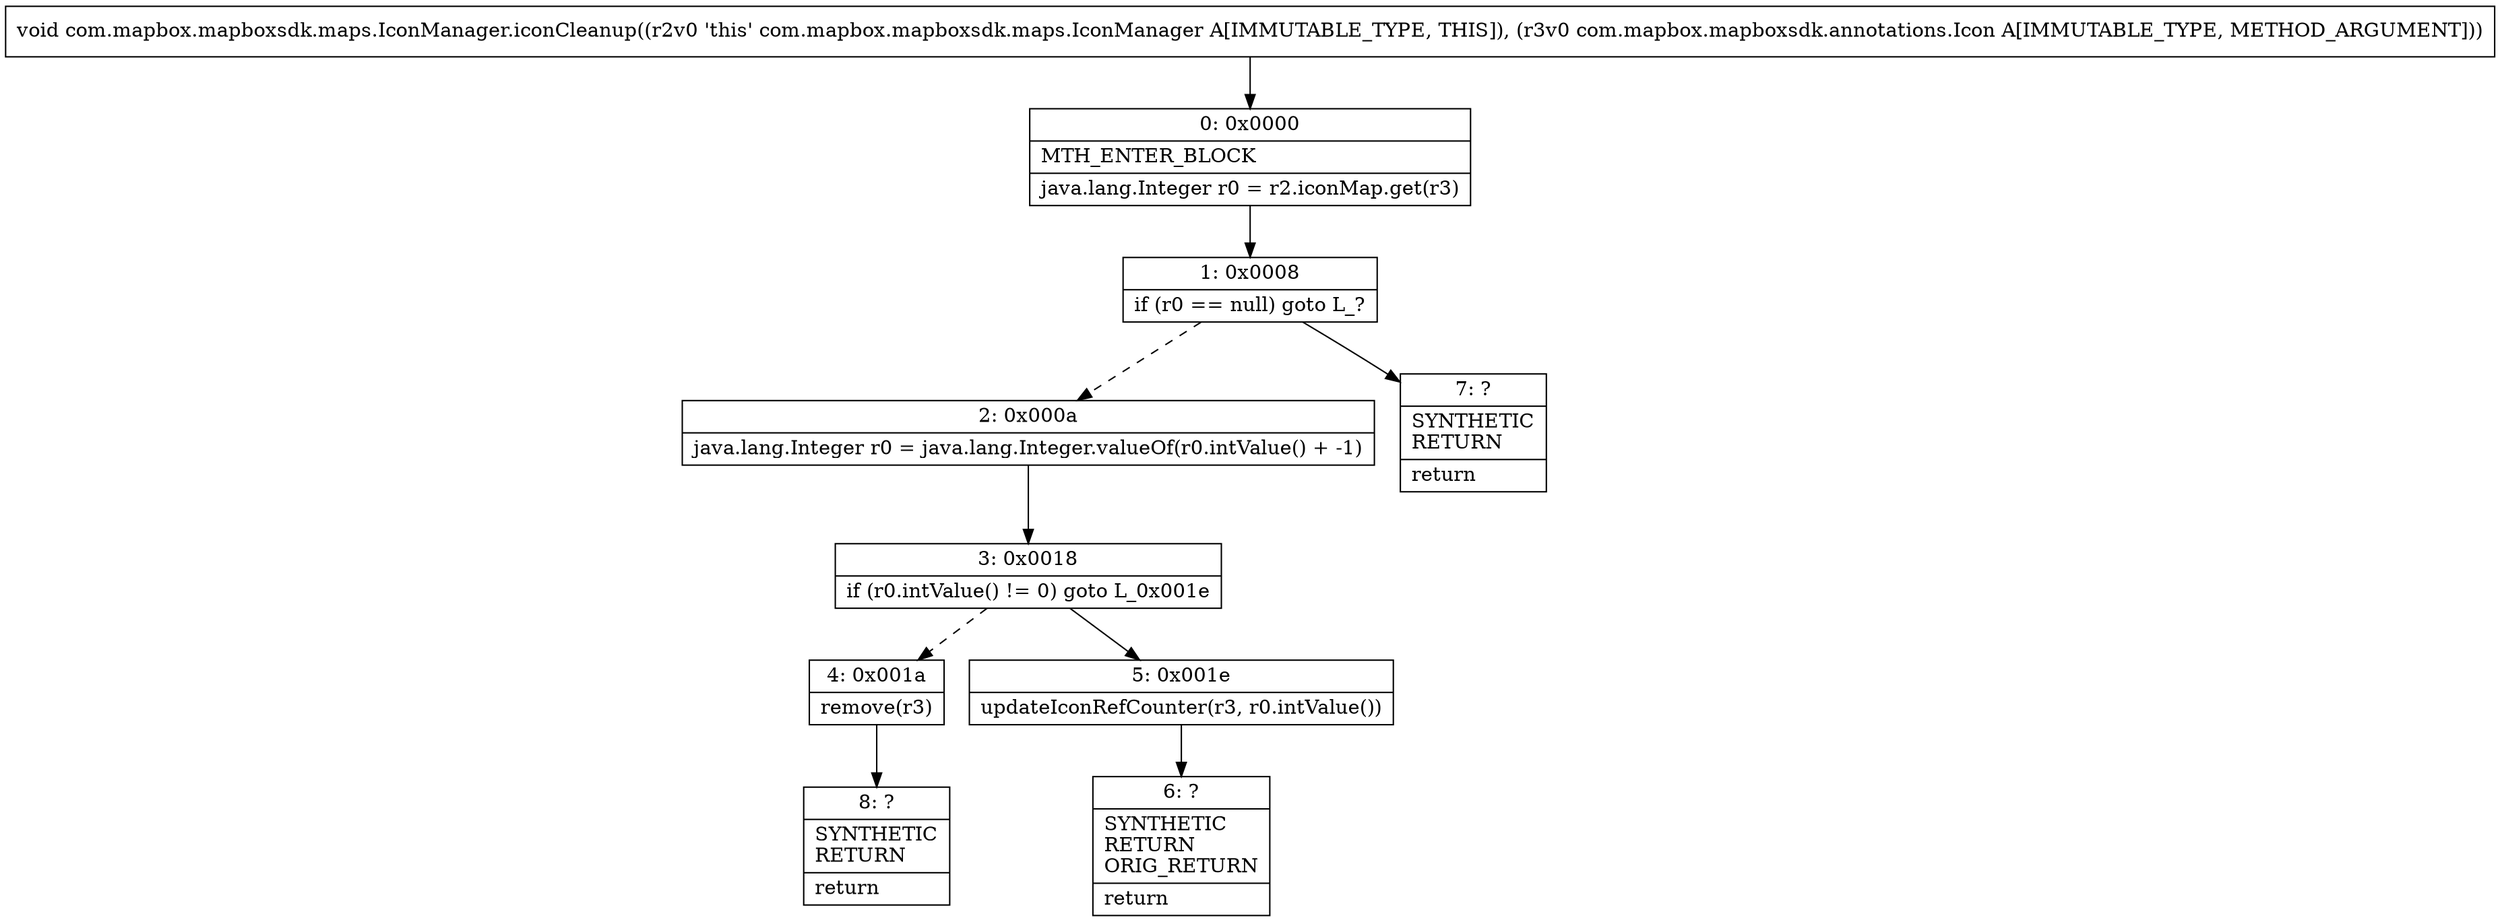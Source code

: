 digraph "CFG forcom.mapbox.mapboxsdk.maps.IconManager.iconCleanup(Lcom\/mapbox\/mapboxsdk\/annotations\/Icon;)V" {
Node_0 [shape=record,label="{0\:\ 0x0000|MTH_ENTER_BLOCK\l|java.lang.Integer r0 = r2.iconMap.get(r3)\l}"];
Node_1 [shape=record,label="{1\:\ 0x0008|if (r0 == null) goto L_?\l}"];
Node_2 [shape=record,label="{2\:\ 0x000a|java.lang.Integer r0 = java.lang.Integer.valueOf(r0.intValue() + \-1)\l}"];
Node_3 [shape=record,label="{3\:\ 0x0018|if (r0.intValue() != 0) goto L_0x001e\l}"];
Node_4 [shape=record,label="{4\:\ 0x001a|remove(r3)\l}"];
Node_5 [shape=record,label="{5\:\ 0x001e|updateIconRefCounter(r3, r0.intValue())\l}"];
Node_6 [shape=record,label="{6\:\ ?|SYNTHETIC\lRETURN\lORIG_RETURN\l|return\l}"];
Node_7 [shape=record,label="{7\:\ ?|SYNTHETIC\lRETURN\l|return\l}"];
Node_8 [shape=record,label="{8\:\ ?|SYNTHETIC\lRETURN\l|return\l}"];
MethodNode[shape=record,label="{void com.mapbox.mapboxsdk.maps.IconManager.iconCleanup((r2v0 'this' com.mapbox.mapboxsdk.maps.IconManager A[IMMUTABLE_TYPE, THIS]), (r3v0 com.mapbox.mapboxsdk.annotations.Icon A[IMMUTABLE_TYPE, METHOD_ARGUMENT])) }"];
MethodNode -> Node_0;
Node_0 -> Node_1;
Node_1 -> Node_2[style=dashed];
Node_1 -> Node_7;
Node_2 -> Node_3;
Node_3 -> Node_4[style=dashed];
Node_3 -> Node_5;
Node_4 -> Node_8;
Node_5 -> Node_6;
}


